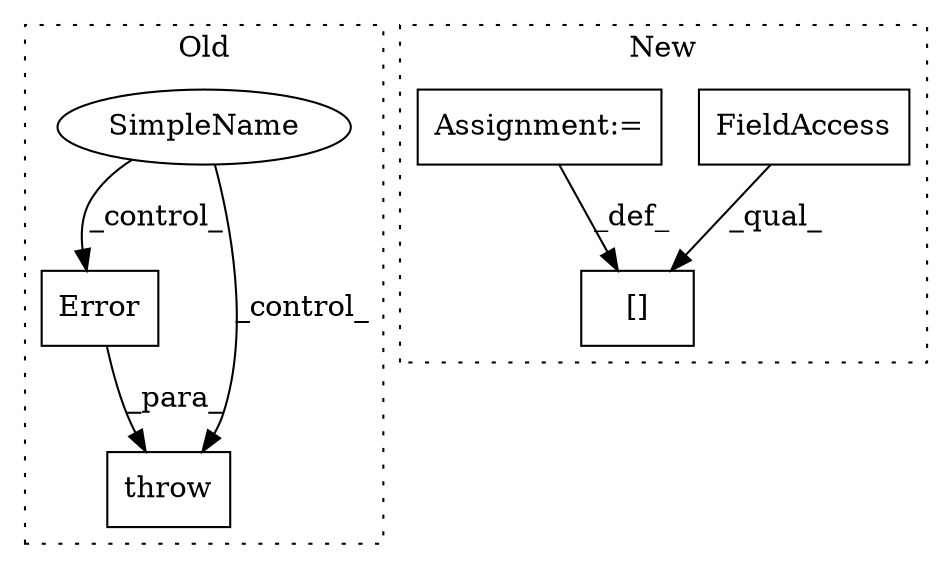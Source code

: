 digraph G {
subgraph cluster0 {
1 [label="Error" a="32" s="2921,2972" l="6,1" shape="box"];
3 [label="throw" a="53" s="2908" l="6" shape="box"];
6 [label="SimpleName" a="42" s="" l="" shape="ellipse"];
label = "Old";
style="dotted";
}
subgraph cluster1 {
2 [label="[]" a="2" s="4722,4745" l="10,1" shape="box"];
4 [label="FieldAccess" a="22" s="4722" l="9" shape="box"];
5 [label="Assignment:=" a="7" s="4746" l="1" shape="box"];
label = "New";
style="dotted";
}
1 -> 3 [label="_para_"];
4 -> 2 [label="_qual_"];
5 -> 2 [label="_def_"];
6 -> 3 [label="_control_"];
6 -> 1 [label="_control_"];
}